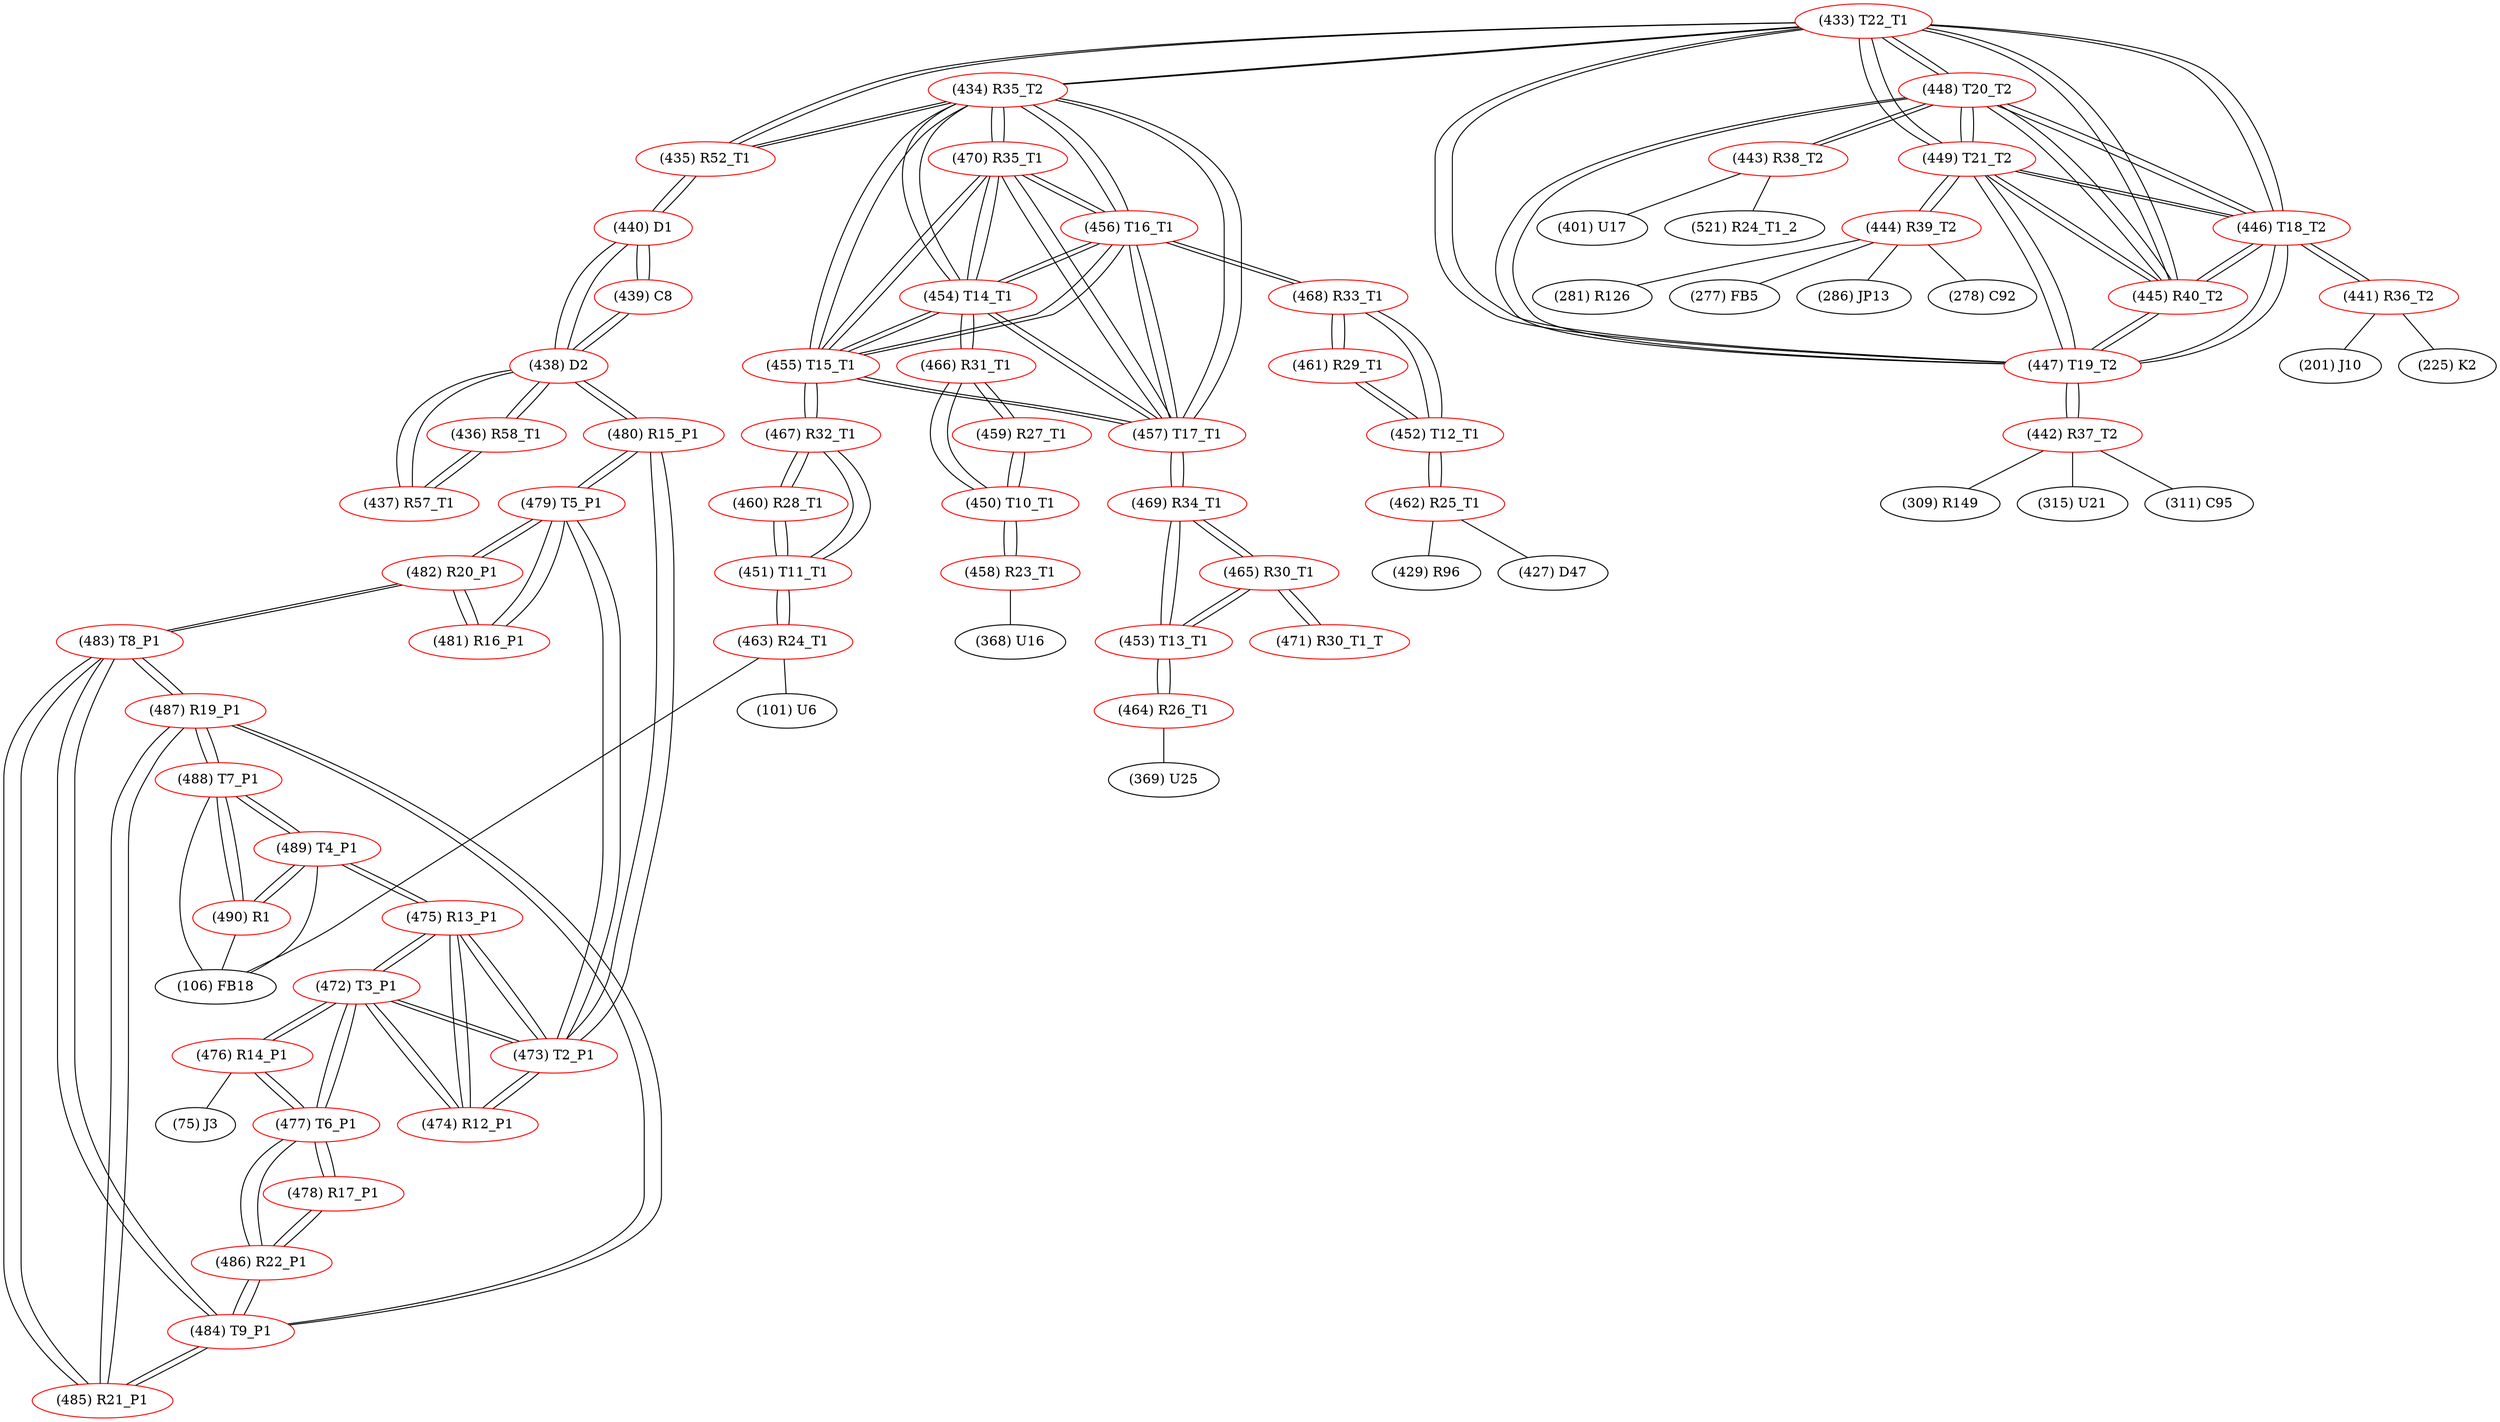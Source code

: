graph {
	433 [label="(433) T22_T1" color=red]
	434 [label="(434) R35_T2"]
	435 [label="(435) R52_T1"]
	448 [label="(448) T20_T2"]
	449 [label="(449) T21_T2"]
	447 [label="(447) T19_T2"]
	445 [label="(445) R40_T2"]
	446 [label="(446) T18_T2"]
	434 [label="(434) R35_T2" color=red]
	435 [label="(435) R52_T1"]
	433 [label="(433) T22_T1"]
	454 [label="(454) T14_T1"]
	455 [label="(455) T15_T1"]
	457 [label="(457) T17_T1"]
	456 [label="(456) T16_T1"]
	470 [label="(470) R35_T1"]
	435 [label="(435) R52_T1" color=red]
	440 [label="(440) D1"]
	434 [label="(434) R35_T2"]
	433 [label="(433) T22_T1"]
	436 [label="(436) R58_T1" color=red]
	437 [label="(437) R57_T1"]
	438 [label="(438) D2"]
	437 [label="(437) R57_T1" color=red]
	438 [label="(438) D2"]
	436 [label="(436) R58_T1"]
	438 [label="(438) D2" color=red]
	440 [label="(440) D1"]
	439 [label="(439) C8"]
	437 [label="(437) R57_T1"]
	436 [label="(436) R58_T1"]
	480 [label="(480) R15_P1"]
	439 [label="(439) C8" color=red]
	440 [label="(440) D1"]
	438 [label="(438) D2"]
	440 [label="(440) D1" color=red]
	438 [label="(438) D2"]
	439 [label="(439) C8"]
	435 [label="(435) R52_T1"]
	441 [label="(441) R36_T2" color=red]
	201 [label="(201) J10"]
	225 [label="(225) K2"]
	446 [label="(446) T18_T2"]
	442 [label="(442) R37_T2" color=red]
	315 [label="(315) U21"]
	311 [label="(311) C95"]
	309 [label="(309) R149"]
	447 [label="(447) T19_T2"]
	443 [label="(443) R38_T2" color=red]
	401 [label="(401) U17"]
	521 [label="(521) R24_T1_2"]
	448 [label="(448) T20_T2"]
	444 [label="(444) R39_T2" color=red]
	281 [label="(281) R126"]
	277 [label="(277) FB5"]
	286 [label="(286) JP13"]
	278 [label="(278) C92"]
	449 [label="(449) T21_T2"]
	445 [label="(445) R40_T2" color=red]
	448 [label="(448) T20_T2"]
	449 [label="(449) T21_T2"]
	447 [label="(447) T19_T2"]
	433 [label="(433) T22_T1"]
	446 [label="(446) T18_T2"]
	446 [label="(446) T18_T2" color=red]
	448 [label="(448) T20_T2"]
	449 [label="(449) T21_T2"]
	447 [label="(447) T19_T2"]
	445 [label="(445) R40_T2"]
	433 [label="(433) T22_T1"]
	441 [label="(441) R36_T2"]
	447 [label="(447) T19_T2" color=red]
	448 [label="(448) T20_T2"]
	449 [label="(449) T21_T2"]
	445 [label="(445) R40_T2"]
	433 [label="(433) T22_T1"]
	446 [label="(446) T18_T2"]
	442 [label="(442) R37_T2"]
	448 [label="(448) T20_T2" color=red]
	449 [label="(449) T21_T2"]
	447 [label="(447) T19_T2"]
	445 [label="(445) R40_T2"]
	433 [label="(433) T22_T1"]
	446 [label="(446) T18_T2"]
	443 [label="(443) R38_T2"]
	449 [label="(449) T21_T2" color=red]
	448 [label="(448) T20_T2"]
	447 [label="(447) T19_T2"]
	445 [label="(445) R40_T2"]
	433 [label="(433) T22_T1"]
	446 [label="(446) T18_T2"]
	444 [label="(444) R39_T2"]
	450 [label="(450) T10_T1" color=red]
	458 [label="(458) R23_T1"]
	466 [label="(466) R31_T1"]
	459 [label="(459) R27_T1"]
	451 [label="(451) T11_T1" color=red]
	463 [label="(463) R24_T1"]
	467 [label="(467) R32_T1"]
	460 [label="(460) R28_T1"]
	452 [label="(452) T12_T1" color=red]
	468 [label="(468) R33_T1"]
	461 [label="(461) R29_T1"]
	462 [label="(462) R25_T1"]
	453 [label="(453) T13_T1" color=red]
	469 [label="(469) R34_T1"]
	465 [label="(465) R30_T1"]
	464 [label="(464) R26_T1"]
	454 [label="(454) T14_T1" color=red]
	455 [label="(455) T15_T1"]
	457 [label="(457) T17_T1"]
	456 [label="(456) T16_T1"]
	470 [label="(470) R35_T1"]
	434 [label="(434) R35_T2"]
	466 [label="(466) R31_T1"]
	455 [label="(455) T15_T1" color=red]
	454 [label="(454) T14_T1"]
	457 [label="(457) T17_T1"]
	456 [label="(456) T16_T1"]
	470 [label="(470) R35_T1"]
	434 [label="(434) R35_T2"]
	467 [label="(467) R32_T1"]
	456 [label="(456) T16_T1" color=red]
	454 [label="(454) T14_T1"]
	455 [label="(455) T15_T1"]
	457 [label="(457) T17_T1"]
	470 [label="(470) R35_T1"]
	434 [label="(434) R35_T2"]
	468 [label="(468) R33_T1"]
	457 [label="(457) T17_T1" color=red]
	454 [label="(454) T14_T1"]
	455 [label="(455) T15_T1"]
	456 [label="(456) T16_T1"]
	470 [label="(470) R35_T1"]
	434 [label="(434) R35_T2"]
	469 [label="(469) R34_T1"]
	458 [label="(458) R23_T1" color=red]
	368 [label="(368) U16"]
	450 [label="(450) T10_T1"]
	459 [label="(459) R27_T1" color=red]
	466 [label="(466) R31_T1"]
	450 [label="(450) T10_T1"]
	460 [label="(460) R28_T1" color=red]
	467 [label="(467) R32_T1"]
	451 [label="(451) T11_T1"]
	461 [label="(461) R29_T1" color=red]
	468 [label="(468) R33_T1"]
	452 [label="(452) T12_T1"]
	462 [label="(462) R25_T1" color=red]
	429 [label="(429) R96"]
	427 [label="(427) D47"]
	452 [label="(452) T12_T1"]
	463 [label="(463) R24_T1" color=red]
	106 [label="(106) FB18"]
	101 [label="(101) U6"]
	451 [label="(451) T11_T1"]
	464 [label="(464) R26_T1" color=red]
	369 [label="(369) U25"]
	453 [label="(453) T13_T1"]
	465 [label="(465) R30_T1" color=red]
	453 [label="(453) T13_T1"]
	469 [label="(469) R34_T1"]
	471 [label="(471) R30_T1_T"]
	466 [label="(466) R31_T1" color=red]
	459 [label="(459) R27_T1"]
	450 [label="(450) T10_T1"]
	454 [label="(454) T14_T1"]
	467 [label="(467) R32_T1" color=red]
	455 [label="(455) T15_T1"]
	451 [label="(451) T11_T1"]
	460 [label="(460) R28_T1"]
	468 [label="(468) R33_T1" color=red]
	456 [label="(456) T16_T1"]
	461 [label="(461) R29_T1"]
	452 [label="(452) T12_T1"]
	469 [label="(469) R34_T1" color=red]
	457 [label="(457) T17_T1"]
	453 [label="(453) T13_T1"]
	465 [label="(465) R30_T1"]
	470 [label="(470) R35_T1" color=red]
	454 [label="(454) T14_T1"]
	455 [label="(455) T15_T1"]
	457 [label="(457) T17_T1"]
	456 [label="(456) T16_T1"]
	434 [label="(434) R35_T2"]
	471 [label="(471) R30_T1_T" color=red]
	465 [label="(465) R30_T1"]
	472 [label="(472) T3_P1" color=red]
	476 [label="(476) R14_P1"]
	477 [label="(477) T6_P1"]
	475 [label="(475) R13_P1"]
	474 [label="(474) R12_P1"]
	473 [label="(473) T2_P1"]
	473 [label="(473) T2_P1" color=red]
	475 [label="(475) R13_P1"]
	472 [label="(472) T3_P1"]
	474 [label="(474) R12_P1"]
	479 [label="(479) T5_P1"]
	480 [label="(480) R15_P1"]
	474 [label="(474) R12_P1" color=red]
	475 [label="(475) R13_P1"]
	472 [label="(472) T3_P1"]
	473 [label="(473) T2_P1"]
	475 [label="(475) R13_P1" color=red]
	489 [label="(489) T4_P1"]
	472 [label="(472) T3_P1"]
	474 [label="(474) R12_P1"]
	473 [label="(473) T2_P1"]
	476 [label="(476) R14_P1" color=red]
	75 [label="(75) J3"]
	472 [label="(472) T3_P1"]
	477 [label="(477) T6_P1"]
	477 [label="(477) T6_P1" color=red]
	476 [label="(476) R14_P1"]
	472 [label="(472) T3_P1"]
	486 [label="(486) R22_P1"]
	478 [label="(478) R17_P1"]
	478 [label="(478) R17_P1" color=red]
	486 [label="(486) R22_P1"]
	477 [label="(477) T6_P1"]
	479 [label="(479) T5_P1" color=red]
	473 [label="(473) T2_P1"]
	480 [label="(480) R15_P1"]
	481 [label="(481) R16_P1"]
	482 [label="(482) R20_P1"]
	480 [label="(480) R15_P1" color=red]
	438 [label="(438) D2"]
	473 [label="(473) T2_P1"]
	479 [label="(479) T5_P1"]
	481 [label="(481) R16_P1" color=red]
	479 [label="(479) T5_P1"]
	482 [label="(482) R20_P1"]
	482 [label="(482) R20_P1" color=red]
	483 [label="(483) T8_P1"]
	481 [label="(481) R16_P1"]
	479 [label="(479) T5_P1"]
	483 [label="(483) T8_P1" color=red]
	484 [label="(484) T9_P1"]
	485 [label="(485) R21_P1"]
	487 [label="(487) R19_P1"]
	482 [label="(482) R20_P1"]
	484 [label="(484) T9_P1" color=red]
	486 [label="(486) R22_P1"]
	485 [label="(485) R21_P1"]
	483 [label="(483) T8_P1"]
	487 [label="(487) R19_P1"]
	485 [label="(485) R21_P1" color=red]
	484 [label="(484) T9_P1"]
	483 [label="(483) T8_P1"]
	487 [label="(487) R19_P1"]
	486 [label="(486) R22_P1" color=red]
	484 [label="(484) T9_P1"]
	477 [label="(477) T6_P1"]
	478 [label="(478) R17_P1"]
	487 [label="(487) R19_P1" color=red]
	484 [label="(484) T9_P1"]
	485 [label="(485) R21_P1"]
	483 [label="(483) T8_P1"]
	488 [label="(488) T7_P1"]
	488 [label="(488) T7_P1" color=red]
	490 [label="(490) R1"]
	489 [label="(489) T4_P1"]
	106 [label="(106) FB18"]
	487 [label="(487) R19_P1"]
	489 [label="(489) T4_P1" color=red]
	475 [label="(475) R13_P1"]
	490 [label="(490) R1"]
	488 [label="(488) T7_P1"]
	106 [label="(106) FB18"]
	490 [label="(490) R1" color=red]
	489 [label="(489) T4_P1"]
	488 [label="(488) T7_P1"]
	106 [label="(106) FB18"]
	433 -- 434
	433 -- 435
	433 -- 448
	433 -- 449
	433 -- 447
	433 -- 445
	433 -- 446
	434 -- 435
	434 -- 433
	434 -- 454
	434 -- 455
	434 -- 457
	434 -- 456
	434 -- 470
	435 -- 440
	435 -- 434
	435 -- 433
	436 -- 437
	436 -- 438
	437 -- 438
	437 -- 436
	438 -- 440
	438 -- 439
	438 -- 437
	438 -- 436
	438 -- 480
	439 -- 440
	439 -- 438
	440 -- 438
	440 -- 439
	440 -- 435
	441 -- 201
	441 -- 225
	441 -- 446
	442 -- 315
	442 -- 311
	442 -- 309
	442 -- 447
	443 -- 401
	443 -- 521
	443 -- 448
	444 -- 281
	444 -- 277
	444 -- 286
	444 -- 278
	444 -- 449
	445 -- 448
	445 -- 449
	445 -- 447
	445 -- 433
	445 -- 446
	446 -- 448
	446 -- 449
	446 -- 447
	446 -- 445
	446 -- 433
	446 -- 441
	447 -- 448
	447 -- 449
	447 -- 445
	447 -- 433
	447 -- 446
	447 -- 442
	448 -- 449
	448 -- 447
	448 -- 445
	448 -- 433
	448 -- 446
	448 -- 443
	449 -- 448
	449 -- 447
	449 -- 445
	449 -- 433
	449 -- 446
	449 -- 444
	450 -- 458
	450 -- 466
	450 -- 459
	451 -- 463
	451 -- 467
	451 -- 460
	452 -- 468
	452 -- 461
	452 -- 462
	453 -- 469
	453 -- 465
	453 -- 464
	454 -- 455
	454 -- 457
	454 -- 456
	454 -- 470
	454 -- 434
	454 -- 466
	455 -- 454
	455 -- 457
	455 -- 456
	455 -- 470
	455 -- 434
	455 -- 467
	456 -- 454
	456 -- 455
	456 -- 457
	456 -- 470
	456 -- 434
	456 -- 468
	457 -- 454
	457 -- 455
	457 -- 456
	457 -- 470
	457 -- 434
	457 -- 469
	458 -- 368
	458 -- 450
	459 -- 466
	459 -- 450
	460 -- 467
	460 -- 451
	461 -- 468
	461 -- 452
	462 -- 429
	462 -- 427
	462 -- 452
	463 -- 106
	463 -- 101
	463 -- 451
	464 -- 369
	464 -- 453
	465 -- 453
	465 -- 469
	465 -- 471
	466 -- 459
	466 -- 450
	466 -- 454
	467 -- 455
	467 -- 451
	467 -- 460
	468 -- 456
	468 -- 461
	468 -- 452
	469 -- 457
	469 -- 453
	469 -- 465
	470 -- 454
	470 -- 455
	470 -- 457
	470 -- 456
	470 -- 434
	471 -- 465
	472 -- 476
	472 -- 477
	472 -- 475
	472 -- 474
	472 -- 473
	473 -- 475
	473 -- 472
	473 -- 474
	473 -- 479
	473 -- 480
	474 -- 475
	474 -- 472
	474 -- 473
	475 -- 489
	475 -- 472
	475 -- 474
	475 -- 473
	476 -- 75
	476 -- 472
	476 -- 477
	477 -- 476
	477 -- 472
	477 -- 486
	477 -- 478
	478 -- 486
	478 -- 477
	479 -- 473
	479 -- 480
	479 -- 481
	479 -- 482
	480 -- 438
	480 -- 473
	480 -- 479
	481 -- 479
	481 -- 482
	482 -- 483
	482 -- 481
	482 -- 479
	483 -- 484
	483 -- 485
	483 -- 487
	483 -- 482
	484 -- 486
	484 -- 485
	484 -- 483
	484 -- 487
	485 -- 484
	485 -- 483
	485 -- 487
	486 -- 484
	486 -- 477
	486 -- 478
	487 -- 484
	487 -- 485
	487 -- 483
	487 -- 488
	488 -- 490
	488 -- 489
	488 -- 106
	488 -- 487
	489 -- 475
	489 -- 490
	489 -- 488
	489 -- 106
	490 -- 489
	490 -- 488
	490 -- 106
}